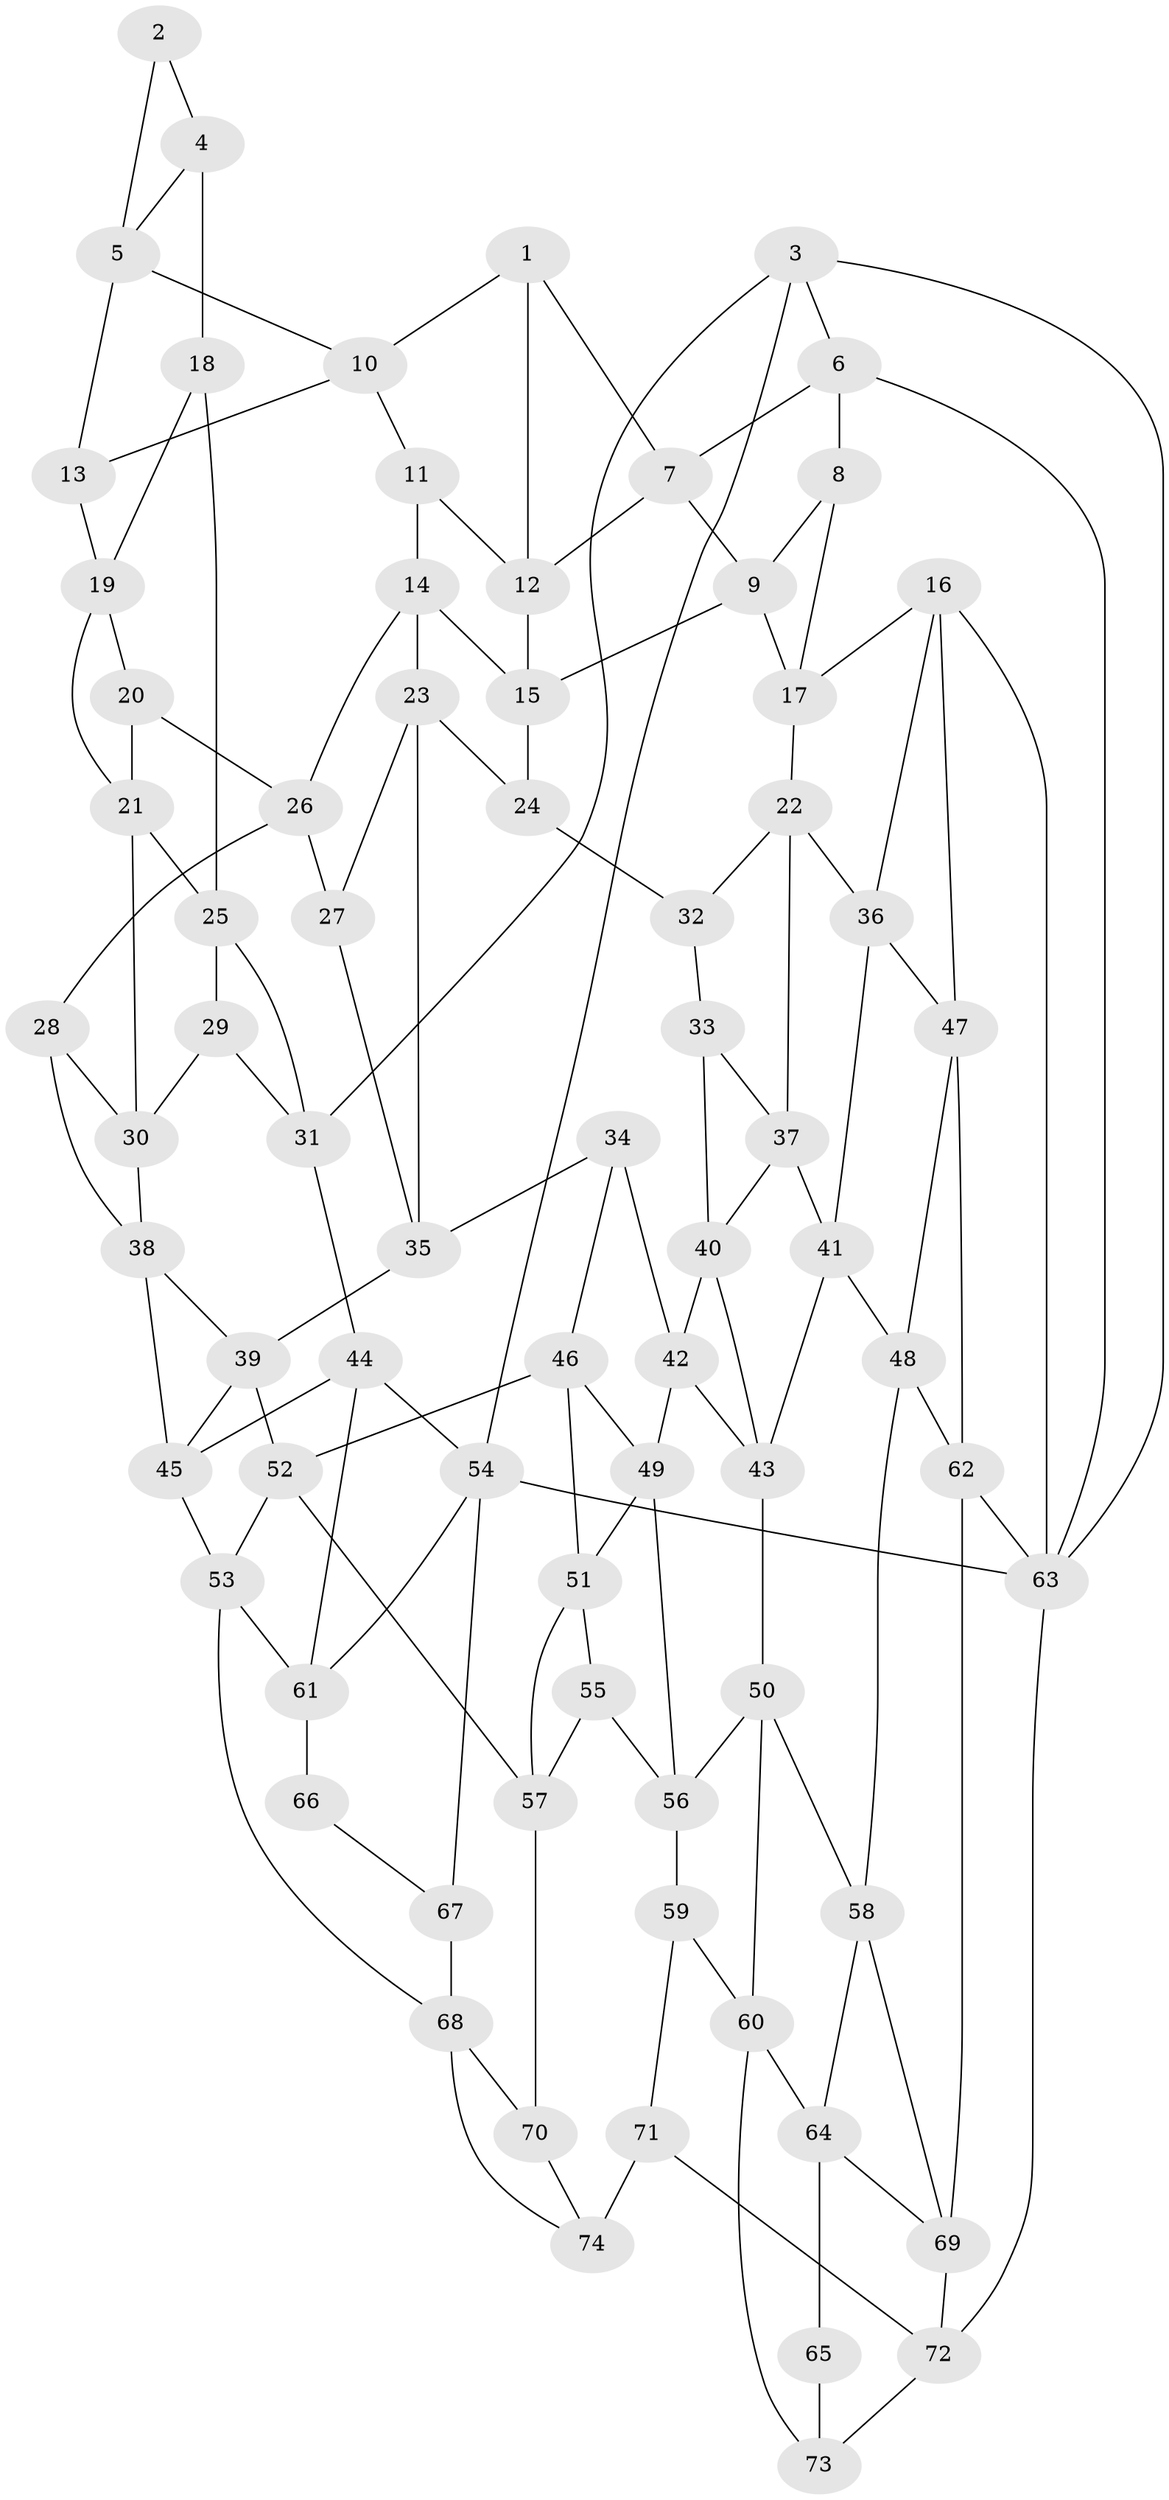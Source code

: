 // original degree distribution, {3: 0.013513513513513514, 4: 0.23648648648648649, 5: 0.527027027027027, 6: 0.22297297297297297}
// Generated by graph-tools (version 1.1) at 2025/03/03/09/25 03:03:18]
// undirected, 74 vertices, 136 edges
graph export_dot {
graph [start="1"]
  node [color=gray90,style=filled];
  1;
  2;
  3;
  4;
  5;
  6;
  7;
  8;
  9;
  10;
  11;
  12;
  13;
  14;
  15;
  16;
  17;
  18;
  19;
  20;
  21;
  22;
  23;
  24;
  25;
  26;
  27;
  28;
  29;
  30;
  31;
  32;
  33;
  34;
  35;
  36;
  37;
  38;
  39;
  40;
  41;
  42;
  43;
  44;
  45;
  46;
  47;
  48;
  49;
  50;
  51;
  52;
  53;
  54;
  55;
  56;
  57;
  58;
  59;
  60;
  61;
  62;
  63;
  64;
  65;
  66;
  67;
  68;
  69;
  70;
  71;
  72;
  73;
  74;
  1 -- 7 [weight=1.0];
  1 -- 10 [weight=1.0];
  1 -- 12 [weight=1.0];
  2 -- 4 [weight=1.0];
  2 -- 5 [weight=1.0];
  3 -- 6 [weight=1.0];
  3 -- 31 [weight=1.0];
  3 -- 54 [weight=1.0];
  3 -- 63 [weight=1.0];
  4 -- 5 [weight=1.0];
  4 -- 18 [weight=2.0];
  5 -- 10 [weight=1.0];
  5 -- 13 [weight=1.0];
  6 -- 7 [weight=1.0];
  6 -- 8 [weight=1.0];
  6 -- 63 [weight=1.0];
  7 -- 9 [weight=1.0];
  7 -- 12 [weight=1.0];
  8 -- 9 [weight=1.0];
  8 -- 17 [weight=1.0];
  9 -- 15 [weight=1.0];
  9 -- 17 [weight=1.0];
  10 -- 11 [weight=1.0];
  10 -- 13 [weight=1.0];
  11 -- 12 [weight=1.0];
  11 -- 14 [weight=1.0];
  12 -- 15 [weight=1.0];
  13 -- 19 [weight=1.0];
  14 -- 15 [weight=1.0];
  14 -- 23 [weight=1.0];
  14 -- 26 [weight=1.0];
  15 -- 24 [weight=1.0];
  16 -- 17 [weight=1.0];
  16 -- 36 [weight=1.0];
  16 -- 47 [weight=1.0];
  16 -- 63 [weight=1.0];
  17 -- 22 [weight=1.0];
  18 -- 19 [weight=1.0];
  18 -- 25 [weight=1.0];
  19 -- 20 [weight=1.0];
  19 -- 21 [weight=1.0];
  20 -- 21 [weight=1.0];
  20 -- 26 [weight=1.0];
  21 -- 25 [weight=1.0];
  21 -- 30 [weight=1.0];
  22 -- 32 [weight=1.0];
  22 -- 36 [weight=1.0];
  22 -- 37 [weight=1.0];
  23 -- 24 [weight=1.0];
  23 -- 27 [weight=1.0];
  23 -- 35 [weight=1.0];
  24 -- 32 [weight=2.0];
  25 -- 29 [weight=1.0];
  25 -- 31 [weight=1.0];
  26 -- 27 [weight=1.0];
  26 -- 28 [weight=1.0];
  27 -- 35 [weight=1.0];
  28 -- 30 [weight=1.0];
  28 -- 38 [weight=1.0];
  29 -- 30 [weight=1.0];
  29 -- 31 [weight=1.0];
  30 -- 38 [weight=1.0];
  31 -- 44 [weight=1.0];
  32 -- 33 [weight=1.0];
  33 -- 37 [weight=1.0];
  33 -- 40 [weight=1.0];
  34 -- 35 [weight=1.0];
  34 -- 42 [weight=1.0];
  34 -- 46 [weight=1.0];
  35 -- 39 [weight=1.0];
  36 -- 41 [weight=1.0];
  36 -- 47 [weight=1.0];
  37 -- 40 [weight=1.0];
  37 -- 41 [weight=1.0];
  38 -- 39 [weight=1.0];
  38 -- 45 [weight=1.0];
  39 -- 45 [weight=1.0];
  39 -- 52 [weight=1.0];
  40 -- 42 [weight=1.0];
  40 -- 43 [weight=1.0];
  41 -- 43 [weight=1.0];
  41 -- 48 [weight=1.0];
  42 -- 43 [weight=1.0];
  42 -- 49 [weight=1.0];
  43 -- 50 [weight=1.0];
  44 -- 45 [weight=1.0];
  44 -- 54 [weight=1.0];
  44 -- 61 [weight=1.0];
  45 -- 53 [weight=1.0];
  46 -- 49 [weight=1.0];
  46 -- 51 [weight=1.0];
  46 -- 52 [weight=1.0];
  47 -- 48 [weight=1.0];
  47 -- 62 [weight=1.0];
  48 -- 58 [weight=1.0];
  48 -- 62 [weight=1.0];
  49 -- 51 [weight=1.0];
  49 -- 56 [weight=1.0];
  50 -- 56 [weight=1.0];
  50 -- 58 [weight=1.0];
  50 -- 60 [weight=1.0];
  51 -- 55 [weight=1.0];
  51 -- 57 [weight=1.0];
  52 -- 53 [weight=1.0];
  52 -- 57 [weight=1.0];
  53 -- 61 [weight=1.0];
  53 -- 68 [weight=1.0];
  54 -- 61 [weight=1.0];
  54 -- 63 [weight=1.0];
  54 -- 67 [weight=1.0];
  55 -- 56 [weight=1.0];
  55 -- 57 [weight=1.0];
  56 -- 59 [weight=1.0];
  57 -- 70 [weight=1.0];
  58 -- 64 [weight=1.0];
  58 -- 69 [weight=1.0];
  59 -- 60 [weight=1.0];
  59 -- 71 [weight=1.0];
  60 -- 64 [weight=1.0];
  60 -- 73 [weight=1.0];
  61 -- 66 [weight=3.0];
  62 -- 63 [weight=1.0];
  62 -- 69 [weight=1.0];
  63 -- 72 [weight=1.0];
  64 -- 65 [weight=1.0];
  64 -- 69 [weight=1.0];
  65 -- 73 [weight=2.0];
  66 -- 67 [weight=1.0];
  67 -- 68 [weight=1.0];
  68 -- 70 [weight=1.0];
  68 -- 74 [weight=1.0];
  69 -- 72 [weight=1.0];
  70 -- 74 [weight=1.0];
  71 -- 72 [weight=1.0];
  71 -- 74 [weight=2.0];
  72 -- 73 [weight=1.0];
}
